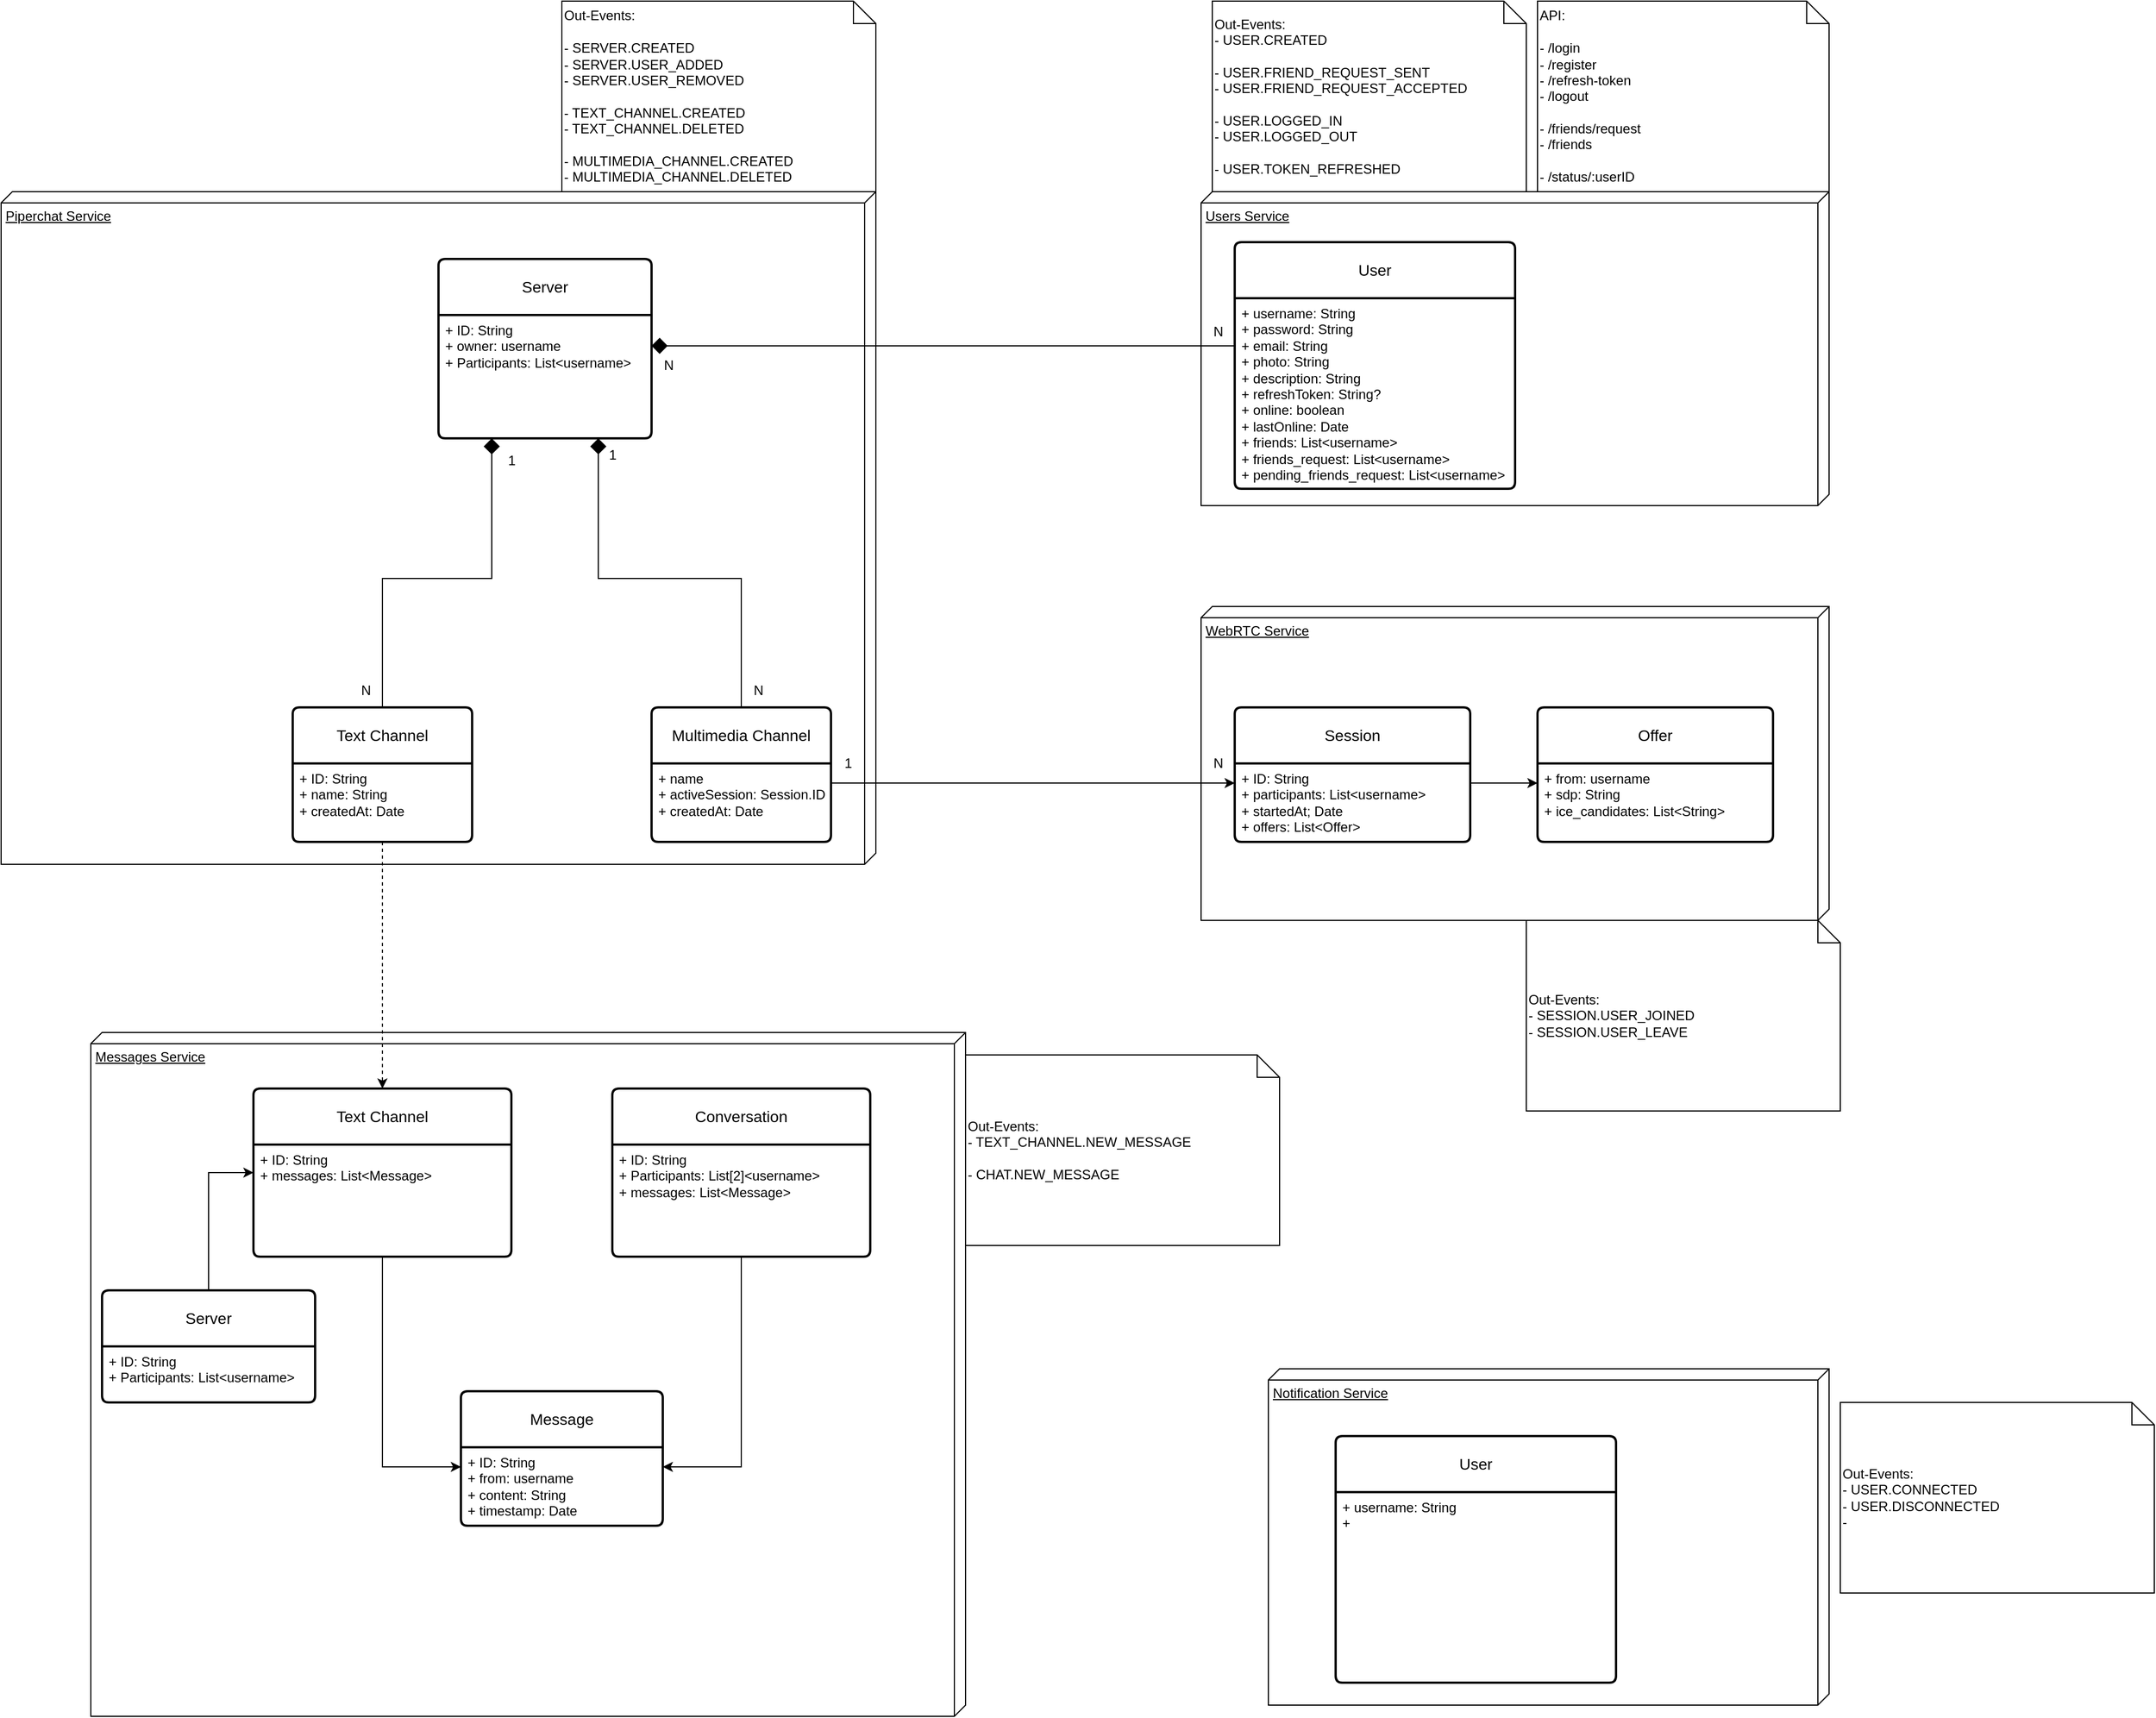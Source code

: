 <mxfile version="21.6.6" type="github" pages="7">
  <diagram name="General" id="8NHsR8Ymc2wK5Nyu_gr6">
    <mxGraphModel dx="2525" dy="1999" grid="1" gridSize="10" guides="1" tooltips="1" connect="1" arrows="1" fold="1" page="1" pageScale="1" pageWidth="850" pageHeight="1100" math="0" shadow="0">
      <root>
        <mxCell id="0" />
        <mxCell id="1" parent="0" />
        <mxCell id="7wh-No2WTboaJmC7Gdfl-18" value="Messages Service" style="verticalAlign=top;align=left;spacingTop=8;spacingLeft=2;spacingRight=12;shape=cube;size=10;direction=south;fontStyle=4;html=1;whiteSpace=wrap;" parent="1" vertex="1">
          <mxGeometry x="-210" y="660" width="780" height="610" as="geometry" />
        </mxCell>
        <mxCell id="7wh-No2WTboaJmC7Gdfl-14" value="Piperchat Service" style="verticalAlign=top;align=left;spacingTop=8;spacingLeft=2;spacingRight=12;shape=cube;size=10;direction=south;fontStyle=4;html=1;whiteSpace=wrap;" parent="1" vertex="1">
          <mxGeometry x="-290" y="-90" width="780" height="600" as="geometry" />
        </mxCell>
        <mxCell id="7wh-No2WTboaJmC7Gdfl-13" value="Users Service" style="verticalAlign=top;align=left;spacingTop=8;spacingLeft=2;spacingRight=12;shape=cube;size=10;direction=south;fontStyle=4;html=1;whiteSpace=wrap;" parent="1" vertex="1">
          <mxGeometry x="780" y="-90" width="560" height="280" as="geometry" />
        </mxCell>
        <mxCell id="s29pFKMHYIw3pCDYSGQ6-1" value="Server" style="swimlane;childLayout=stackLayout;horizontal=1;startSize=50;horizontalStack=0;rounded=1;fontSize=14;fontStyle=0;strokeWidth=2;resizeParent=0;resizeLast=1;shadow=0;dashed=0;align=center;arcSize=4;whiteSpace=wrap;html=1;" parent="1" vertex="1">
          <mxGeometry x="100" y="-30" width="190" height="160" as="geometry" />
        </mxCell>
        <mxCell id="s29pFKMHYIw3pCDYSGQ6-2" value="+ ID: String&lt;br&gt;+ owner: username&lt;br&gt;+ Participants: List&amp;lt;username&amp;gt;" style="align=left;strokeColor=none;fillColor=none;spacingLeft=4;fontSize=12;verticalAlign=top;resizable=0;rotatable=0;part=1;html=1;" parent="s29pFKMHYIw3pCDYSGQ6-1" vertex="1">
          <mxGeometry y="50" width="190" height="110" as="geometry" />
        </mxCell>
        <mxCell id="s29pFKMHYIw3pCDYSGQ6-3" value="User" style="swimlane;childLayout=stackLayout;horizontal=1;startSize=50;horizontalStack=0;rounded=1;fontSize=14;fontStyle=0;strokeWidth=2;resizeParent=0;resizeLast=1;shadow=0;dashed=0;align=center;arcSize=4;whiteSpace=wrap;html=1;" parent="1" vertex="1">
          <mxGeometry x="810" y="-45" width="250" height="220" as="geometry" />
        </mxCell>
        <mxCell id="s29pFKMHYIw3pCDYSGQ6-4" value="+ username: String&lt;br&gt;+ password: String&lt;br&gt;+ email: String&lt;br&gt;+ photo: String&lt;br&gt;+ description: String&lt;br&gt;+ refreshToken: String?&lt;br&gt;+ online: boolean&lt;br&gt;+ lastOnline: Date&lt;br&gt;+ friends: List&amp;lt;username&amp;gt;&lt;br&gt;+ friends_request: List&amp;lt;username&amp;gt;&lt;br&gt;+ pending_friends_request: List&amp;lt;username&amp;gt;" style="align=left;strokeColor=none;fillColor=none;spacingLeft=4;fontSize=12;verticalAlign=top;resizable=0;rotatable=0;part=1;html=1;" parent="s29pFKMHYIw3pCDYSGQ6-3" vertex="1">
          <mxGeometry y="50" width="250" height="170" as="geometry" />
        </mxCell>
        <mxCell id="s29pFKMHYIw3pCDYSGQ6-11" style="edgeStyle=orthogonalEdgeStyle;rounded=0;orthogonalLoop=1;jettySize=auto;html=1;exitX=0.5;exitY=0;exitDx=0;exitDy=0;entryX=0.25;entryY=1;entryDx=0;entryDy=0;endArrow=diamond;endFill=1;endSize=12;" parent="1" source="s29pFKMHYIw3pCDYSGQ6-5" target="s29pFKMHYIw3pCDYSGQ6-2" edge="1">
          <mxGeometry relative="1" as="geometry" />
        </mxCell>
        <mxCell id="s29pFKMHYIw3pCDYSGQ6-5" value="Text Channel" style="swimlane;childLayout=stackLayout;horizontal=1;startSize=50;horizontalStack=0;rounded=1;fontSize=14;fontStyle=0;strokeWidth=2;resizeParent=0;resizeLast=1;shadow=0;dashed=0;align=center;arcSize=4;whiteSpace=wrap;html=1;" parent="1" vertex="1">
          <mxGeometry x="-30" y="370" width="160" height="120" as="geometry" />
        </mxCell>
        <mxCell id="s29pFKMHYIw3pCDYSGQ6-6" value="+ ID: String&lt;br&gt;+ name: String&lt;br&gt;+ createdAt: Date" style="align=left;strokeColor=none;fillColor=none;spacingLeft=4;fontSize=12;verticalAlign=top;resizable=0;rotatable=0;part=1;html=1;" parent="s29pFKMHYIw3pCDYSGQ6-5" vertex="1">
          <mxGeometry y="50" width="160" height="70" as="geometry" />
        </mxCell>
        <mxCell id="s29pFKMHYIw3pCDYSGQ6-7" value="Multimedia Channel" style="swimlane;childLayout=stackLayout;horizontal=1;startSize=50;horizontalStack=0;rounded=1;fontSize=14;fontStyle=0;strokeWidth=2;resizeParent=0;resizeLast=1;shadow=0;dashed=0;align=center;arcSize=4;whiteSpace=wrap;html=1;" parent="1" vertex="1">
          <mxGeometry x="290" y="370" width="160" height="120" as="geometry" />
        </mxCell>
        <mxCell id="s29pFKMHYIw3pCDYSGQ6-8" value="+ name&lt;br&gt;+ activeSession: Session.ID&lt;br&gt;+ createdAt: Date" style="align=left;strokeColor=none;fillColor=none;spacingLeft=4;fontSize=12;verticalAlign=top;resizable=0;rotatable=0;part=1;html=1;" parent="s29pFKMHYIw3pCDYSGQ6-7" vertex="1">
          <mxGeometry y="50" width="160" height="70" as="geometry" />
        </mxCell>
        <mxCell id="s29pFKMHYIw3pCDYSGQ6-10" style="edgeStyle=orthogonalEdgeStyle;rounded=0;orthogonalLoop=1;jettySize=auto;html=1;exitX=0.75;exitY=1;exitDx=0;exitDy=0;entryX=0.5;entryY=0;entryDx=0;entryDy=0;endArrow=none;endFill=0;startArrow=diamond;startFill=1;endSize=7;startSize=12;" parent="1" source="s29pFKMHYIw3pCDYSGQ6-2" target="s29pFKMHYIw3pCDYSGQ6-7" edge="1">
          <mxGeometry relative="1" as="geometry" />
        </mxCell>
        <mxCell id="s29pFKMHYIw3pCDYSGQ6-12" value="1" style="text;html=1;align=center;verticalAlign=middle;resizable=0;points=[];autosize=1;strokeColor=none;fillColor=none;" parent="1" vertex="1">
          <mxGeometry x="240" y="130" width="30" height="30" as="geometry" />
        </mxCell>
        <mxCell id="s29pFKMHYIw3pCDYSGQ6-13" value="N" style="text;html=1;align=center;verticalAlign=middle;resizable=0;points=[];autosize=1;strokeColor=none;fillColor=none;" parent="1" vertex="1">
          <mxGeometry x="370" y="340" width="30" height="30" as="geometry" />
        </mxCell>
        <mxCell id="s29pFKMHYIw3pCDYSGQ6-14" value="N" style="text;html=1;align=center;verticalAlign=middle;resizable=0;points=[];autosize=1;strokeColor=none;fillColor=none;" parent="1" vertex="1">
          <mxGeometry x="20" y="340" width="30" height="30" as="geometry" />
        </mxCell>
        <mxCell id="7wh-No2WTboaJmC7Gdfl-12" value="WebRTC Service" style="verticalAlign=top;align=left;spacingTop=8;spacingLeft=2;spacingRight=12;shape=cube;size=10;direction=south;fontStyle=4;html=1;whiteSpace=wrap;" parent="1" vertex="1">
          <mxGeometry x="780" y="280" width="560" height="280" as="geometry" />
        </mxCell>
        <mxCell id="s29pFKMHYIw3pCDYSGQ6-15" value="1" style="text;html=1;align=center;verticalAlign=middle;resizable=0;points=[];autosize=1;strokeColor=none;fillColor=none;" parent="1" vertex="1">
          <mxGeometry x="150" y="135" width="30" height="30" as="geometry" />
        </mxCell>
        <mxCell id="s29pFKMHYIw3pCDYSGQ6-16" style="edgeStyle=orthogonalEdgeStyle;rounded=0;orthogonalLoop=1;jettySize=auto;html=1;exitX=0;exitY=0.25;exitDx=0;exitDy=0;entryX=1;entryY=0.25;entryDx=0;entryDy=0;endArrow=diamond;endFill=1;endSize=12;" parent="1" source="s29pFKMHYIw3pCDYSGQ6-4" target="s29pFKMHYIw3pCDYSGQ6-2" edge="1">
          <mxGeometry relative="1" as="geometry" />
        </mxCell>
        <mxCell id="s29pFKMHYIw3pCDYSGQ6-18" value="N" style="text;html=1;align=center;verticalAlign=middle;resizable=0;points=[];autosize=1;strokeColor=none;fillColor=none;" parent="1" vertex="1">
          <mxGeometry x="290" y="50" width="30" height="30" as="geometry" />
        </mxCell>
        <mxCell id="s29pFKMHYIw3pCDYSGQ6-19" value="N" style="text;html=1;align=center;verticalAlign=middle;resizable=0;points=[];autosize=1;strokeColor=none;fillColor=none;" parent="1" vertex="1">
          <mxGeometry x="780" y="20" width="30" height="30" as="geometry" />
        </mxCell>
        <mxCell id="7wh-No2WTboaJmC7Gdfl-1" value="Session" style="swimlane;childLayout=stackLayout;horizontal=1;startSize=50;horizontalStack=0;rounded=1;fontSize=14;fontStyle=0;strokeWidth=2;resizeParent=0;resizeLast=1;shadow=0;dashed=0;align=center;arcSize=4;whiteSpace=wrap;html=1;" parent="1" vertex="1">
          <mxGeometry x="810" y="370" width="210" height="120" as="geometry" />
        </mxCell>
        <mxCell id="7wh-No2WTboaJmC7Gdfl-2" value="+ ID: String&lt;br&gt;+ participants: List&amp;lt;username&amp;gt;&lt;br&gt;+ startedAt; Date&lt;br&gt;+ offers: List&amp;lt;Offer&amp;gt;" style="align=left;strokeColor=none;fillColor=none;spacingLeft=4;fontSize=12;verticalAlign=top;resizable=0;rotatable=0;part=1;html=1;" parent="7wh-No2WTboaJmC7Gdfl-1" vertex="1">
          <mxGeometry y="50" width="210" height="70" as="geometry" />
        </mxCell>
        <mxCell id="7wh-No2WTboaJmC7Gdfl-3" style="edgeStyle=orthogonalEdgeStyle;rounded=0;orthogonalLoop=1;jettySize=auto;html=1;exitX=1;exitY=0.25;exitDx=0;exitDy=0;entryX=0;entryY=0.25;entryDx=0;entryDy=0;" parent="1" source="s29pFKMHYIw3pCDYSGQ6-8" target="7wh-No2WTboaJmC7Gdfl-2" edge="1">
          <mxGeometry relative="1" as="geometry" />
        </mxCell>
        <mxCell id="7wh-No2WTboaJmC7Gdfl-4" value="Message" style="swimlane;childLayout=stackLayout;horizontal=1;startSize=50;horizontalStack=0;rounded=1;fontSize=14;fontStyle=0;strokeWidth=2;resizeParent=0;resizeLast=1;shadow=0;dashed=0;align=center;arcSize=4;whiteSpace=wrap;html=1;" parent="1" vertex="1">
          <mxGeometry x="120" y="980" width="180" height="120" as="geometry" />
        </mxCell>
        <mxCell id="7wh-No2WTboaJmC7Gdfl-5" value="+ ID: String&lt;br&gt;+ from: username&lt;br&gt;+ content: String&lt;br&gt;+ timestamp: Date&lt;br&gt;" style="align=left;strokeColor=none;fillColor=none;spacingLeft=4;fontSize=12;verticalAlign=top;resizable=0;rotatable=0;part=1;html=1;" parent="7wh-No2WTboaJmC7Gdfl-4" vertex="1">
          <mxGeometry y="50" width="180" height="70" as="geometry" />
        </mxCell>
        <mxCell id="7wh-No2WTboaJmC7Gdfl-7" value="Offer" style="swimlane;childLayout=stackLayout;horizontal=1;startSize=50;horizontalStack=0;rounded=1;fontSize=14;fontStyle=0;strokeWidth=2;resizeParent=0;resizeLast=1;shadow=0;dashed=0;align=center;arcSize=4;whiteSpace=wrap;html=1;" parent="1" vertex="1">
          <mxGeometry x="1080" y="370" width="210" height="120" as="geometry" />
        </mxCell>
        <mxCell id="7wh-No2WTboaJmC7Gdfl-8" value="+ from: username&lt;br&gt;+ sdp: String&lt;br&gt;+ ice_candidates: List&amp;lt;String&amp;gt;" style="align=left;strokeColor=none;fillColor=none;spacingLeft=4;fontSize=12;verticalAlign=top;resizable=0;rotatable=0;part=1;html=1;" parent="7wh-No2WTboaJmC7Gdfl-7" vertex="1">
          <mxGeometry y="50" width="210" height="70" as="geometry" />
        </mxCell>
        <mxCell id="7wh-No2WTboaJmC7Gdfl-9" style="edgeStyle=orthogonalEdgeStyle;rounded=0;orthogonalLoop=1;jettySize=auto;html=1;exitX=1;exitY=0.25;exitDx=0;exitDy=0;entryX=0;entryY=0.25;entryDx=0;entryDy=0;" parent="1" source="7wh-No2WTboaJmC7Gdfl-2" target="7wh-No2WTboaJmC7Gdfl-8" edge="1">
          <mxGeometry relative="1" as="geometry" />
        </mxCell>
        <mxCell id="7wh-No2WTboaJmC7Gdfl-19" value="1" style="text;html=1;align=center;verticalAlign=middle;resizable=0;points=[];autosize=1;strokeColor=none;fillColor=none;" parent="1" vertex="1">
          <mxGeometry x="450" y="405" width="30" height="30" as="geometry" />
        </mxCell>
        <mxCell id="7wh-No2WTboaJmC7Gdfl-20" value="N" style="text;html=1;align=center;verticalAlign=middle;resizable=0;points=[];autosize=1;strokeColor=none;fillColor=none;" parent="1" vertex="1">
          <mxGeometry x="780" y="405" width="30" height="30" as="geometry" />
        </mxCell>
        <mxCell id="9NbjZctbXflYfwBN7HnV-1" value="Out-Events:&lt;br&gt;&lt;br&gt;- SERVER.CREATED&lt;br&gt;- SERVER.USER_ADDED&lt;br&gt;- SERVER.USER_REMOVED&lt;br&gt;&lt;br&gt;- TEXT_CHANNEL.CREATED&lt;br&gt;- TEXT_CHANNEL.DELETED&lt;br&gt;&lt;br&gt;- MULTIMEDIA_CHANNEL.CREATED&lt;br&gt;- MULTIMEDIA_CHANNEL.DELETED" style="shape=note;size=20;whiteSpace=wrap;html=1;align=left;" vertex="1" parent="1">
          <mxGeometry x="210" y="-260" width="280" height="170" as="geometry" />
        </mxCell>
        <mxCell id="9NbjZctbXflYfwBN7HnV-2" value="Out-Events:&lt;br&gt;- USER.CREATED&lt;br&gt;&lt;br&gt;- USER.FRIEND_REQUEST_SENT&lt;br&gt;- USER.FRIEND_REQUEST_ACCEPTED&lt;br&gt;&lt;br&gt;- USER.LOGGED_IN&lt;br&gt;- USER.LOGGED_OUT&lt;br&gt;&lt;br style=&quot;border-color: var(--border-color);&quot;&gt;- USER.TOKEN_REFRESHED" style="shape=note;size=20;whiteSpace=wrap;html=1;align=left;" vertex="1" parent="1">
          <mxGeometry x="790" y="-260" width="280" height="170" as="geometry" />
        </mxCell>
        <mxCell id="sGge5SKSTXFPz8y5dbad-1" value="Out-Events:&lt;br&gt;- TEXT_CHANNEL.NEW_MESSAGE&lt;br&gt;&lt;br&gt;- CHAT.NEW_MESSAGE" style="shape=note;size=20;whiteSpace=wrap;html=1;align=left;" vertex="1" parent="1">
          <mxGeometry x="570" y="680" width="280" height="170" as="geometry" />
        </mxCell>
        <mxCell id="sGge5SKSTXFPz8y5dbad-2" value="Out-Events:&lt;br&gt;- SESSION.USER_JOINED&lt;br&gt;- SESSION.USER_LEAVE&lt;br&gt;" style="shape=note;size=20;whiteSpace=wrap;html=1;align=left;" vertex="1" parent="1">
          <mxGeometry x="1070" y="560" width="280" height="170" as="geometry" />
        </mxCell>
        <mxCell id="sGge5SKSTXFPz8y5dbad-8" value="Conversation" style="swimlane;childLayout=stackLayout;horizontal=1;startSize=50;horizontalStack=0;rounded=1;fontSize=14;fontStyle=0;strokeWidth=2;resizeParent=0;resizeLast=1;shadow=0;dashed=0;align=center;arcSize=4;whiteSpace=wrap;html=1;" vertex="1" parent="1">
          <mxGeometry x="255" y="710" width="230" height="150" as="geometry" />
        </mxCell>
        <mxCell id="sGge5SKSTXFPz8y5dbad-9" value="+ ID: String&lt;br&gt;+ Participants: List[2]&amp;lt;username&amp;gt;&lt;br&gt;+ messages: List&amp;lt;Message&amp;gt;" style="align=left;strokeColor=none;fillColor=none;spacingLeft=4;fontSize=12;verticalAlign=top;resizable=0;rotatable=0;part=1;html=1;" vertex="1" parent="sGge5SKSTXFPz8y5dbad-8">
          <mxGeometry y="50" width="230" height="100" as="geometry" />
        </mxCell>
        <mxCell id="sGge5SKSTXFPz8y5dbad-10" style="edgeStyle=orthogonalEdgeStyle;rounded=0;orthogonalLoop=1;jettySize=auto;html=1;exitX=0.5;exitY=1;exitDx=0;exitDy=0;entryX=1;entryY=0.25;entryDx=0;entryDy=0;" edge="1" parent="1" source="sGge5SKSTXFPz8y5dbad-9" target="7wh-No2WTboaJmC7Gdfl-5">
          <mxGeometry relative="1" as="geometry" />
        </mxCell>
        <mxCell id="sGge5SKSTXFPz8y5dbad-11" value="Text Channel" style="swimlane;childLayout=stackLayout;horizontal=1;startSize=50;horizontalStack=0;rounded=1;fontSize=14;fontStyle=0;strokeWidth=2;resizeParent=0;resizeLast=1;shadow=0;dashed=0;align=center;arcSize=4;whiteSpace=wrap;html=1;" vertex="1" parent="1">
          <mxGeometry x="-65" y="710" width="230" height="150" as="geometry" />
        </mxCell>
        <mxCell id="sGge5SKSTXFPz8y5dbad-12" value="+ ID: String&lt;br&gt;+ messages: List&amp;lt;Message&amp;gt;" style="align=left;strokeColor=none;fillColor=none;spacingLeft=4;fontSize=12;verticalAlign=top;resizable=0;rotatable=0;part=1;html=1;" vertex="1" parent="sGge5SKSTXFPz8y5dbad-11">
          <mxGeometry y="50" width="230" height="100" as="geometry" />
        </mxCell>
        <mxCell id="sGge5SKSTXFPz8y5dbad-17" style="edgeStyle=orthogonalEdgeStyle;rounded=0;orthogonalLoop=1;jettySize=auto;html=1;exitX=0.5;exitY=1;exitDx=0;exitDy=0;entryX=0;entryY=0.25;entryDx=0;entryDy=0;" edge="1" parent="1" source="sGge5SKSTXFPz8y5dbad-12" target="7wh-No2WTboaJmC7Gdfl-5">
          <mxGeometry relative="1" as="geometry" />
        </mxCell>
        <mxCell id="sGge5SKSTXFPz8y5dbad-18" style="edgeStyle=orthogonalEdgeStyle;rounded=0;orthogonalLoop=1;jettySize=auto;html=1;exitX=0.5;exitY=1;exitDx=0;exitDy=0;dashed=1;" edge="1" parent="1" source="s29pFKMHYIw3pCDYSGQ6-6" target="sGge5SKSTXFPz8y5dbad-11">
          <mxGeometry relative="1" as="geometry" />
        </mxCell>
        <mxCell id="sGge5SKSTXFPz8y5dbad-21" style="edgeStyle=orthogonalEdgeStyle;rounded=0;orthogonalLoop=1;jettySize=auto;html=1;exitX=0.5;exitY=0;exitDx=0;exitDy=0;entryX=0;entryY=0.25;entryDx=0;entryDy=0;" edge="1" parent="1" source="sGge5SKSTXFPz8y5dbad-19" target="sGge5SKSTXFPz8y5dbad-12">
          <mxGeometry relative="1" as="geometry" />
        </mxCell>
        <mxCell id="sGge5SKSTXFPz8y5dbad-19" value="Server" style="swimlane;childLayout=stackLayout;horizontal=1;startSize=50;horizontalStack=0;rounded=1;fontSize=14;fontStyle=0;strokeWidth=2;resizeParent=0;resizeLast=1;shadow=0;dashed=0;align=center;arcSize=4;whiteSpace=wrap;html=1;" vertex="1" parent="1">
          <mxGeometry x="-200" y="890" width="190" height="100" as="geometry" />
        </mxCell>
        <mxCell id="sGge5SKSTXFPz8y5dbad-20" value="+ ID: String&lt;br&gt;+ Participants: List&amp;lt;username&amp;gt;" style="align=left;strokeColor=none;fillColor=none;spacingLeft=4;fontSize=12;verticalAlign=top;resizable=0;rotatable=0;part=1;html=1;" vertex="1" parent="sGge5SKSTXFPz8y5dbad-19">
          <mxGeometry y="50" width="190" height="50" as="geometry" />
        </mxCell>
        <mxCell id="sGge5SKSTXFPz8y5dbad-22" value="Notification Service" style="verticalAlign=top;align=left;spacingTop=8;spacingLeft=2;spacingRight=12;shape=cube;size=10;direction=south;fontStyle=4;html=1;whiteSpace=wrap;" vertex="1" parent="1">
          <mxGeometry x="840" y="960" width="500" height="300" as="geometry" />
        </mxCell>
        <mxCell id="sGge5SKSTXFPz8y5dbad-23" value="Out-Events:&lt;br&gt;- USER.CONNECTED&lt;br&gt;- USER.DISCONNECTED&lt;br&gt;-&amp;nbsp;" style="shape=note;size=20;whiteSpace=wrap;html=1;align=left;" vertex="1" parent="1">
          <mxGeometry x="1350" y="990" width="280" height="170" as="geometry" />
        </mxCell>
        <mxCell id="sGge5SKSTXFPz8y5dbad-24" value="User" style="swimlane;childLayout=stackLayout;horizontal=1;startSize=50;horizontalStack=0;rounded=1;fontSize=14;fontStyle=0;strokeWidth=2;resizeParent=0;resizeLast=1;shadow=0;dashed=0;align=center;arcSize=4;whiteSpace=wrap;html=1;" vertex="1" parent="1">
          <mxGeometry x="900" y="1020" width="250" height="220" as="geometry" />
        </mxCell>
        <mxCell id="sGge5SKSTXFPz8y5dbad-25" value="+ username: String&lt;br&gt;+&amp;nbsp;" style="align=left;strokeColor=none;fillColor=none;spacingLeft=4;fontSize=12;verticalAlign=top;resizable=0;rotatable=0;part=1;html=1;" vertex="1" parent="sGge5SKSTXFPz8y5dbad-24">
          <mxGeometry y="50" width="250" height="170" as="geometry" />
        </mxCell>
        <mxCell id="sGge5SKSTXFPz8y5dbad-26" value="API:&lt;br&gt;&lt;br&gt;- /login&lt;br&gt;- /register&lt;br&gt;- /refresh-token&lt;br&gt;- /logout&lt;br&gt;&lt;br&gt;- /friends/request&lt;br&gt;- /friends&lt;br&gt;&lt;br&gt;- /status/:userID" style="shape=note;size=20;whiteSpace=wrap;html=1;align=left;" vertex="1" parent="1">
          <mxGeometry x="1080" y="-260" width="260" height="170" as="geometry" />
        </mxCell>
      </root>
    </mxGraphModel>
  </diagram>
  <diagram id="amCAOWOZRxVOXFIg68wc" name="Gateway">
    <mxGraphModel dx="1426" dy="764" grid="1" gridSize="10" guides="1" tooltips="1" connect="1" arrows="1" fold="1" page="1" pageScale="1" pageWidth="850" pageHeight="1100" math="0" shadow="0">
      <root>
        <mxCell id="0" />
        <mxCell id="1" parent="0" />
      </root>
    </mxGraphModel>
  </diagram>
  <diagram id="_lMabQaZj5_jKldqBJlI" name="Piperchat">
    <mxGraphModel dx="1426" dy="764" grid="1" gridSize="10" guides="1" tooltips="1" connect="1" arrows="1" fold="1" page="1" pageScale="1" pageWidth="850" pageHeight="1100" math="0" shadow="0">
      <root>
        <mxCell id="0" />
        <mxCell id="1" parent="0" />
      </root>
    </mxGraphModel>
  </diagram>
  <diagram id="WEcGukOFzSfNvV3rkOfA" name="Users">
    <mxGraphModel dx="1426" dy="764" grid="1" gridSize="10" guides="1" tooltips="1" connect="1" arrows="1" fold="1" page="1" pageScale="1" pageWidth="850" pageHeight="1100" math="0" shadow="0">
      <root>
        <mxCell id="0" />
        <mxCell id="1" parent="0" />
      </root>
    </mxGraphModel>
  </diagram>
  <diagram id="U9GNl_zU9W2Nxjv8qjK4" name="Messages">
    <mxGraphModel dx="1426" dy="764" grid="1" gridSize="10" guides="1" tooltips="1" connect="1" arrows="1" fold="1" page="1" pageScale="1" pageWidth="850" pageHeight="1100" math="0" shadow="0">
      <root>
        <mxCell id="0" />
        <mxCell id="1" parent="0" />
      </root>
    </mxGraphModel>
  </diagram>
  <diagram id="hUoIGhUYRTdeKqbPJZkR" name="WebRTC">
    <mxGraphModel dx="1426" dy="764" grid="1" gridSize="10" guides="1" tooltips="1" connect="1" arrows="1" fold="1" page="1" pageScale="1" pageWidth="850" pageHeight="1100" math="0" shadow="0">
      <root>
        <mxCell id="0" />
        <mxCell id="1" parent="0" />
      </root>
    </mxGraphModel>
  </diagram>
  <diagram id="PXEkbHz4YBZyNrTI2job" name="Notifications">
    <mxGraphModel dx="1426" dy="764" grid="1" gridSize="10" guides="1" tooltips="1" connect="1" arrows="1" fold="1" page="1" pageScale="1" pageWidth="850" pageHeight="1100" math="0" shadow="0">
      <root>
        <mxCell id="0" />
        <mxCell id="1" parent="0" />
      </root>
    </mxGraphModel>
  </diagram>
</mxfile>
